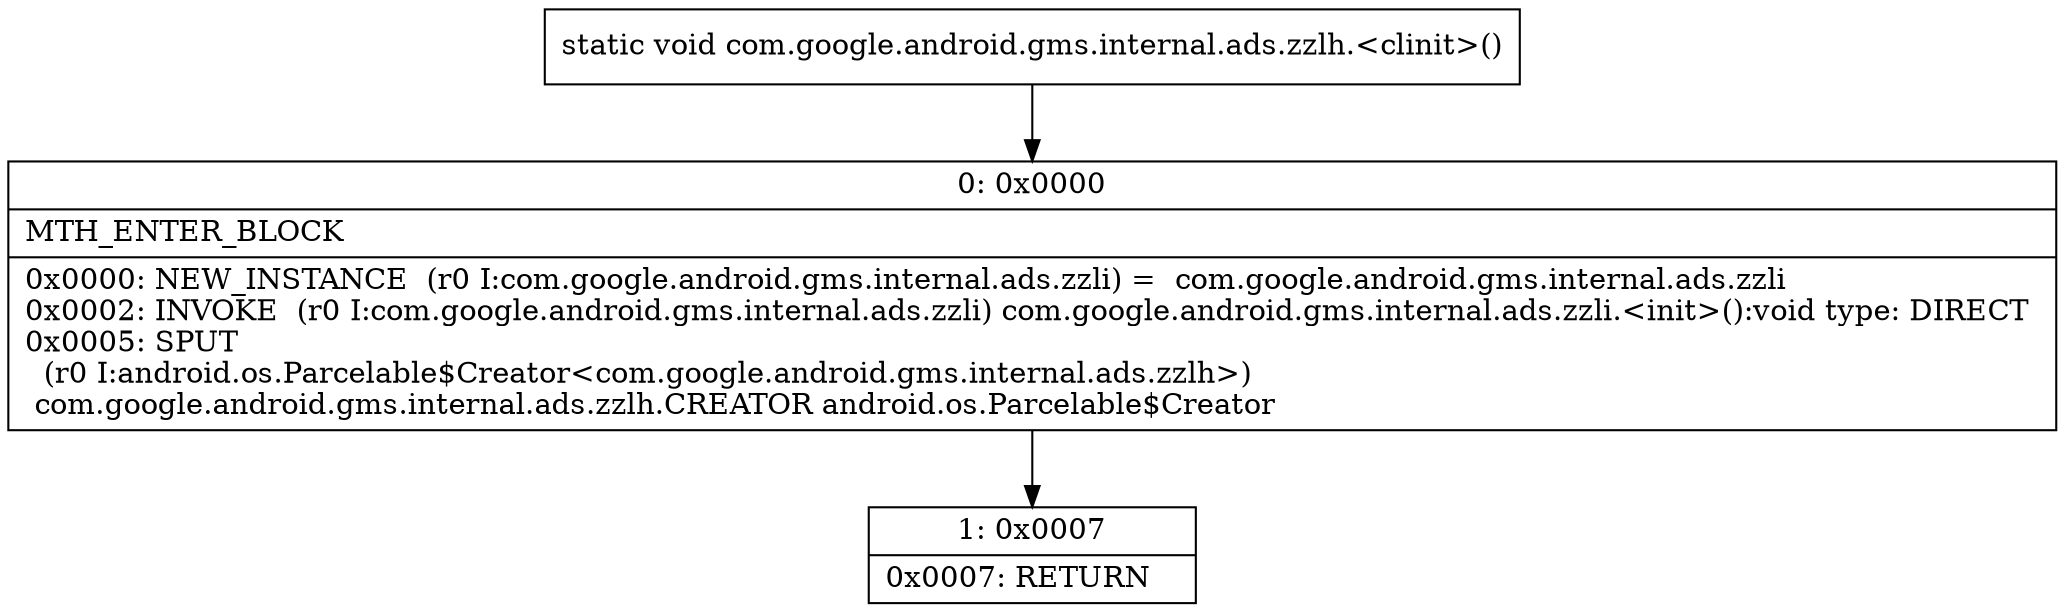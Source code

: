 digraph "CFG forcom.google.android.gms.internal.ads.zzlh.\<clinit\>()V" {
Node_0 [shape=record,label="{0\:\ 0x0000|MTH_ENTER_BLOCK\l|0x0000: NEW_INSTANCE  (r0 I:com.google.android.gms.internal.ads.zzli) =  com.google.android.gms.internal.ads.zzli \l0x0002: INVOKE  (r0 I:com.google.android.gms.internal.ads.zzli) com.google.android.gms.internal.ads.zzli.\<init\>():void type: DIRECT \l0x0005: SPUT  \l  (r0 I:android.os.Parcelable$Creator\<com.google.android.gms.internal.ads.zzlh\>)\l com.google.android.gms.internal.ads.zzlh.CREATOR android.os.Parcelable$Creator \l}"];
Node_1 [shape=record,label="{1\:\ 0x0007|0x0007: RETURN   \l}"];
MethodNode[shape=record,label="{static void com.google.android.gms.internal.ads.zzlh.\<clinit\>() }"];
MethodNode -> Node_0;
Node_0 -> Node_1;
}

